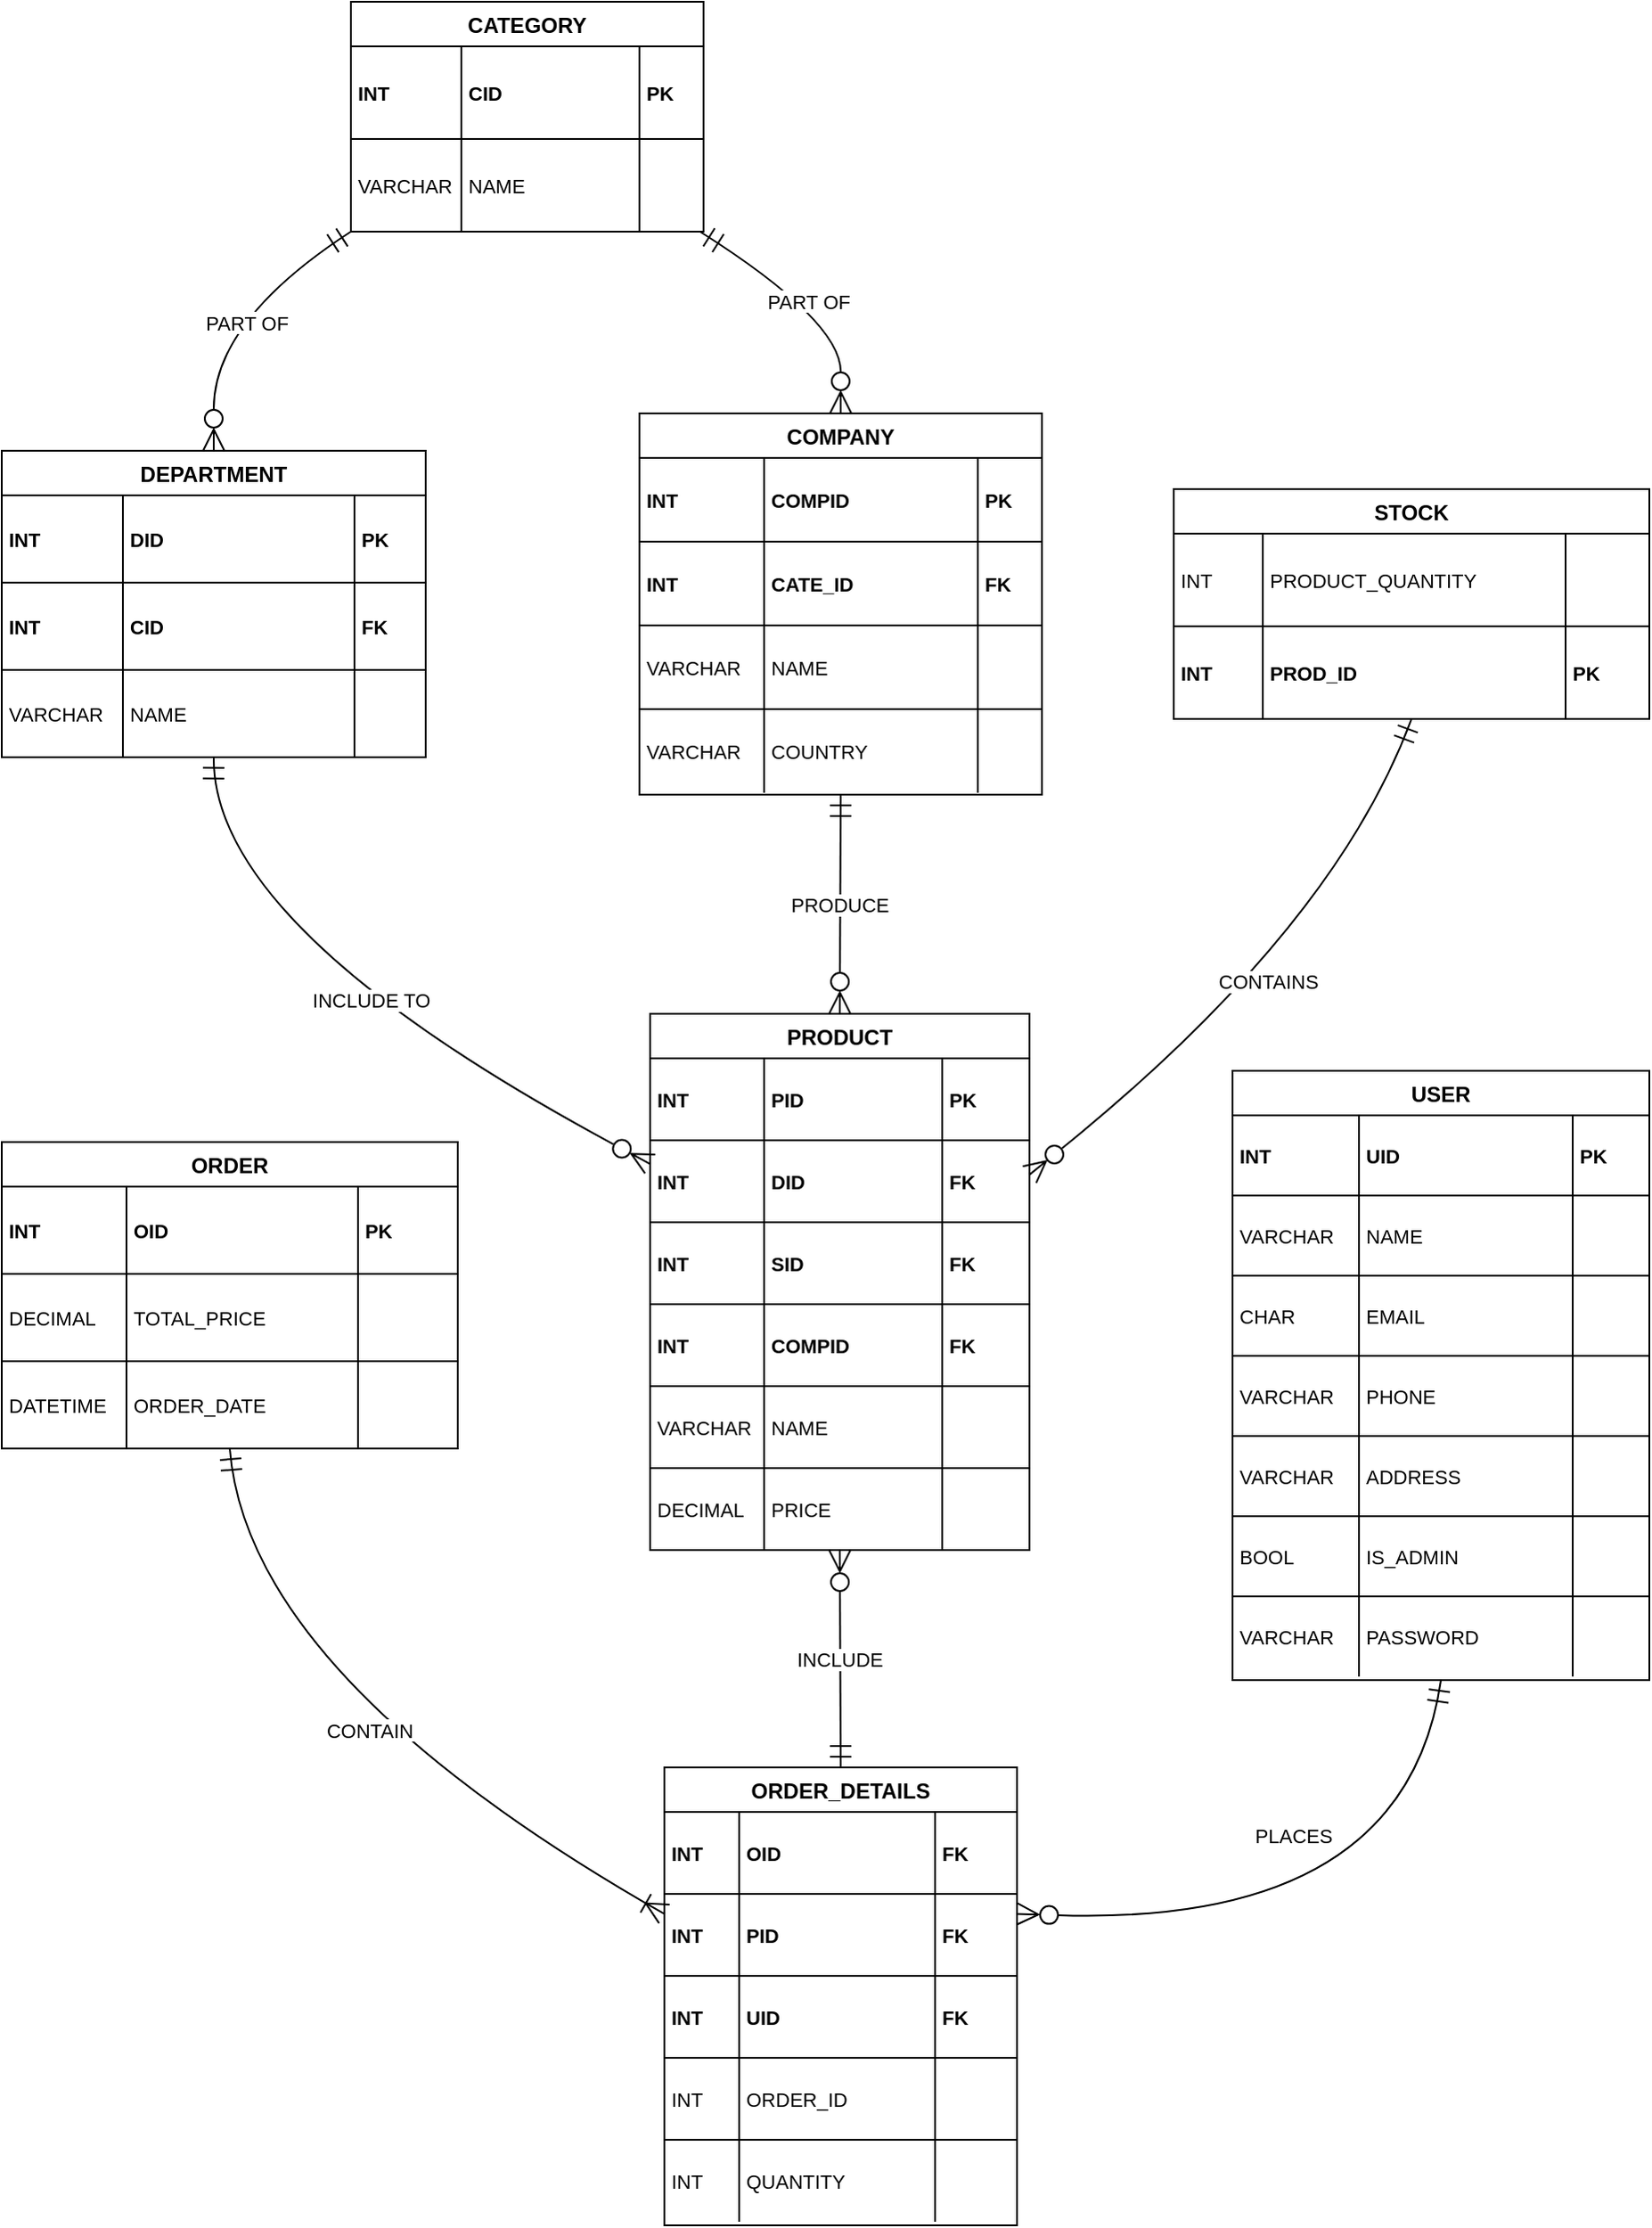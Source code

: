 <mxfile version="27.0.2">
  <diagram name="Page-1" id="uwpC9Lzxpis6jKyaokGC">
    <mxGraphModel dx="992" dy="596" grid="1" gridSize="10" guides="1" tooltips="1" connect="1" arrows="1" fold="1" page="0" pageScale="1" pageWidth="1169" pageHeight="827" math="0" shadow="0">
      <root>
        <mxCell id="0" />
        <mxCell id="1" parent="0" />
        <mxCell id="-C4er3GBCJvEDZZQKXOk-588" value="CATEGORY" style="shape=table;startSize=25;container=1;collapsible=0;childLayout=tableLayout;fixedRows=1;rowLines=1;fontStyle=1;align=center;resizeLast=1;strokeColor=light-dark(#000000,#FFFFFF);" parent="1" vertex="1">
          <mxGeometry x="248" y="20" width="198" height="129" as="geometry" />
        </mxCell>
        <mxCell id="-C4er3GBCJvEDZZQKXOk-589" style="shape=tableRow;horizontal=0;startSize=0;swimlaneHead=0;swimlaneBody=0;fillColor=none;collapsible=0;dropTarget=0;points=[[0,0.5],[1,0.5]];portConstraint=eastwest;top=0;left=0;right=0;bottom=0;strokeColor=light-dark(#000000,#FFFFFF);" parent="-C4er3GBCJvEDZZQKXOk-588" vertex="1">
          <mxGeometry y="25" width="198" height="52" as="geometry" />
        </mxCell>
        <mxCell id="-C4er3GBCJvEDZZQKXOk-590" value="INT" style="shape=partialRectangle;connectable=0;fillColor=none;top=0;left=0;bottom=0;right=0;align=left;spacingLeft=2;overflow=hidden;fontSize=11;fontStyle=1;strokeColor=light-dark(#000000,#FFFFFF);" parent="-C4er3GBCJvEDZZQKXOk-589" vertex="1">
          <mxGeometry width="62" height="52" as="geometry">
            <mxRectangle width="62" height="52" as="alternateBounds" />
          </mxGeometry>
        </mxCell>
        <mxCell id="-C4er3GBCJvEDZZQKXOk-591" value="CID" style="shape=partialRectangle;connectable=0;fillColor=none;top=0;left=0;bottom=0;right=0;align=left;spacingLeft=2;overflow=hidden;fontSize=11;fontStyle=1;strokeColor=light-dark(#000000,#FFFFFF);" parent="-C4er3GBCJvEDZZQKXOk-589" vertex="1">
          <mxGeometry x="62" width="100" height="52" as="geometry">
            <mxRectangle width="100" height="52" as="alternateBounds" />
          </mxGeometry>
        </mxCell>
        <mxCell id="-C4er3GBCJvEDZZQKXOk-592" value="PK" style="shape=partialRectangle;connectable=0;fillColor=none;top=0;left=0;bottom=0;right=0;align=left;spacingLeft=2;overflow=hidden;fontSize=11;fontStyle=1;strokeColor=light-dark(#000000,#FFFFFF);" parent="-C4er3GBCJvEDZZQKXOk-589" vertex="1">
          <mxGeometry x="162" width="36" height="52" as="geometry">
            <mxRectangle width="36" height="52" as="alternateBounds" />
          </mxGeometry>
        </mxCell>
        <mxCell id="-C4er3GBCJvEDZZQKXOk-593" style="shape=tableRow;horizontal=0;startSize=0;swimlaneHead=0;swimlaneBody=0;fillColor=none;collapsible=0;dropTarget=0;points=[[0,0.5],[1,0.5]];portConstraint=eastwest;top=0;left=0;right=0;bottom=0;strokeColor=light-dark(#000000,#FFFFFF);" parent="-C4er3GBCJvEDZZQKXOk-588" vertex="1">
          <mxGeometry y="77" width="198" height="52" as="geometry" />
        </mxCell>
        <mxCell id="-C4er3GBCJvEDZZQKXOk-594" value="VARCHAR" style="shape=partialRectangle;connectable=0;fillColor=none;top=0;left=0;bottom=0;right=0;align=left;spacingLeft=2;overflow=hidden;fontSize=11;strokeColor=light-dark(#000000,#FFFFFF);" parent="-C4er3GBCJvEDZZQKXOk-593" vertex="1">
          <mxGeometry width="62" height="52" as="geometry">
            <mxRectangle width="62" height="52" as="alternateBounds" />
          </mxGeometry>
        </mxCell>
        <mxCell id="-C4er3GBCJvEDZZQKXOk-595" value="NAME" style="shape=partialRectangle;connectable=0;fillColor=none;top=0;left=0;bottom=0;right=0;align=left;spacingLeft=2;overflow=hidden;fontSize=11;strokeColor=light-dark(#000000,#FFFFFF);" parent="-C4er3GBCJvEDZZQKXOk-593" vertex="1">
          <mxGeometry x="62" width="100" height="52" as="geometry">
            <mxRectangle width="100" height="52" as="alternateBounds" />
          </mxGeometry>
        </mxCell>
        <mxCell id="-C4er3GBCJvEDZZQKXOk-596" value="" style="shape=partialRectangle;connectable=0;fillColor=none;top=0;left=0;bottom=0;right=0;align=left;spacingLeft=2;overflow=hidden;fontSize=11;strokeColor=light-dark(#000000,#FFFFFF);" parent="-C4er3GBCJvEDZZQKXOk-593" vertex="1">
          <mxGeometry x="162" width="36" height="52" as="geometry">
            <mxRectangle width="36" height="52" as="alternateBounds" />
          </mxGeometry>
        </mxCell>
        <mxCell id="-C4er3GBCJvEDZZQKXOk-597" value="COMPANY" style="shape=table;startSize=25;container=1;collapsible=0;childLayout=tableLayout;fixedRows=1;rowLines=1;fontStyle=1;align=center;resizeLast=1;strokeColor=light-dark(#000000,#FFFFFF);" parent="1" vertex="1">
          <mxGeometry x="410" y="251" width="226" height="214" as="geometry" />
        </mxCell>
        <mxCell id="-C4er3GBCJvEDZZQKXOk-598" style="shape=tableRow;horizontal=0;startSize=0;swimlaneHead=0;swimlaneBody=0;fillColor=none;collapsible=0;dropTarget=0;points=[[0,0.5],[1,0.5]];portConstraint=eastwest;top=0;left=0;right=0;bottom=0;strokeColor=light-dark(#000000,#FFFFFF);" parent="-C4er3GBCJvEDZZQKXOk-597" vertex="1">
          <mxGeometry y="25" width="226" height="47" as="geometry" />
        </mxCell>
        <mxCell id="-C4er3GBCJvEDZZQKXOk-599" value="INT" style="shape=partialRectangle;connectable=0;fillColor=none;top=0;left=0;bottom=0;right=0;align=left;spacingLeft=2;overflow=hidden;fontSize=11;fontStyle=1;strokeColor=light-dark(#000000,#FFFFFF);" parent="-C4er3GBCJvEDZZQKXOk-598" vertex="1">
          <mxGeometry width="70" height="47" as="geometry">
            <mxRectangle width="70" height="47" as="alternateBounds" />
          </mxGeometry>
        </mxCell>
        <mxCell id="-C4er3GBCJvEDZZQKXOk-600" value="COMPID" style="shape=partialRectangle;connectable=0;fillColor=none;top=0;left=0;bottom=0;right=0;align=left;spacingLeft=2;overflow=hidden;fontSize=11;fontStyle=1;strokeColor=light-dark(#000000,#FFFFFF);" parent="-C4er3GBCJvEDZZQKXOk-598" vertex="1">
          <mxGeometry x="70" width="120" height="47" as="geometry">
            <mxRectangle width="120" height="47" as="alternateBounds" />
          </mxGeometry>
        </mxCell>
        <mxCell id="-C4er3GBCJvEDZZQKXOk-601" value="PK" style="shape=partialRectangle;connectable=0;fillColor=none;top=0;left=0;bottom=0;right=0;align=left;spacingLeft=2;overflow=hidden;fontSize=11;fontStyle=1;strokeColor=light-dark(#000000,#FFFFFF);" parent="-C4er3GBCJvEDZZQKXOk-598" vertex="1">
          <mxGeometry x="190" width="36" height="47" as="geometry">
            <mxRectangle width="36" height="47" as="alternateBounds" />
          </mxGeometry>
        </mxCell>
        <mxCell id="-C4er3GBCJvEDZZQKXOk-602" style="shape=tableRow;horizontal=0;startSize=0;swimlaneHead=0;swimlaneBody=0;fillColor=none;collapsible=0;dropTarget=0;points=[[0,0.5],[1,0.5]];portConstraint=eastwest;top=0;left=0;right=0;bottom=0;strokeColor=light-dark(#000000,#FFFFFF);" parent="-C4er3GBCJvEDZZQKXOk-597" vertex="1">
          <mxGeometry y="72" width="226" height="47" as="geometry" />
        </mxCell>
        <mxCell id="-C4er3GBCJvEDZZQKXOk-603" value="INT" style="shape=partialRectangle;connectable=0;fillColor=none;top=0;left=0;bottom=0;right=0;align=left;spacingLeft=2;overflow=hidden;fontSize=11;fontStyle=1;strokeColor=light-dark(#000000,#FFFFFF);" parent="-C4er3GBCJvEDZZQKXOk-602" vertex="1">
          <mxGeometry width="70" height="47" as="geometry">
            <mxRectangle width="70" height="47" as="alternateBounds" />
          </mxGeometry>
        </mxCell>
        <mxCell id="-C4er3GBCJvEDZZQKXOk-604" value="CATE_ID" style="shape=partialRectangle;connectable=0;fillColor=none;top=0;left=0;bottom=0;right=0;align=left;spacingLeft=2;overflow=hidden;fontSize=11;fontStyle=1;strokeColor=light-dark(#000000,#FFFFFF);" parent="-C4er3GBCJvEDZZQKXOk-602" vertex="1">
          <mxGeometry x="70" width="120" height="47" as="geometry">
            <mxRectangle width="120" height="47" as="alternateBounds" />
          </mxGeometry>
        </mxCell>
        <mxCell id="-C4er3GBCJvEDZZQKXOk-605" value="FK" style="shape=partialRectangle;connectable=0;fillColor=none;top=0;left=0;bottom=0;right=0;align=left;spacingLeft=2;overflow=hidden;fontSize=11;fontStyle=1;strokeColor=light-dark(#000000,#FFFFFF);" parent="-C4er3GBCJvEDZZQKXOk-602" vertex="1">
          <mxGeometry x="190" width="36" height="47" as="geometry">
            <mxRectangle width="36" height="47" as="alternateBounds" />
          </mxGeometry>
        </mxCell>
        <mxCell id="-C4er3GBCJvEDZZQKXOk-606" style="shape=tableRow;horizontal=0;startSize=0;swimlaneHead=0;swimlaneBody=0;fillColor=none;collapsible=0;dropTarget=0;points=[[0,0.5],[1,0.5]];portConstraint=eastwest;top=0;left=0;right=0;bottom=0;strokeColor=light-dark(#000000,#FFFFFF);" parent="-C4er3GBCJvEDZZQKXOk-597" vertex="1">
          <mxGeometry y="119" width="226" height="47" as="geometry" />
        </mxCell>
        <mxCell id="-C4er3GBCJvEDZZQKXOk-607" value="VARCHAR" style="shape=partialRectangle;connectable=0;fillColor=none;top=0;left=0;bottom=0;right=0;align=left;spacingLeft=2;overflow=hidden;fontSize=11;strokeColor=light-dark(#000000,#FFFFFF);" parent="-C4er3GBCJvEDZZQKXOk-606" vertex="1">
          <mxGeometry width="70" height="47" as="geometry">
            <mxRectangle width="70" height="47" as="alternateBounds" />
          </mxGeometry>
        </mxCell>
        <mxCell id="-C4er3GBCJvEDZZQKXOk-608" value="NAME" style="shape=partialRectangle;connectable=0;fillColor=none;top=0;left=0;bottom=0;right=0;align=left;spacingLeft=2;overflow=hidden;fontSize=11;strokeColor=light-dark(#000000,#FFFFFF);" parent="-C4er3GBCJvEDZZQKXOk-606" vertex="1">
          <mxGeometry x="70" width="120" height="47" as="geometry">
            <mxRectangle width="120" height="47" as="alternateBounds" />
          </mxGeometry>
        </mxCell>
        <mxCell id="-C4er3GBCJvEDZZQKXOk-609" value="" style="shape=partialRectangle;connectable=0;fillColor=none;top=0;left=0;bottom=0;right=0;align=left;spacingLeft=2;overflow=hidden;fontSize=11;strokeColor=light-dark(#000000,#FFFFFF);" parent="-C4er3GBCJvEDZZQKXOk-606" vertex="1">
          <mxGeometry x="190" width="36" height="47" as="geometry">
            <mxRectangle width="36" height="47" as="alternateBounds" />
          </mxGeometry>
        </mxCell>
        <mxCell id="-C4er3GBCJvEDZZQKXOk-610" style="shape=tableRow;horizontal=0;startSize=0;swimlaneHead=0;swimlaneBody=0;fillColor=none;collapsible=0;dropTarget=0;points=[[0,0.5],[1,0.5]];portConstraint=eastwest;top=0;left=0;right=0;bottom=0;strokeColor=light-dark(#000000,#FFFFFF);" parent="-C4er3GBCJvEDZZQKXOk-597" vertex="1">
          <mxGeometry y="166" width="226" height="47" as="geometry" />
        </mxCell>
        <mxCell id="-C4er3GBCJvEDZZQKXOk-611" value="VARCHAR" style="shape=partialRectangle;connectable=0;fillColor=none;top=0;left=0;bottom=0;right=0;align=left;spacingLeft=2;overflow=hidden;fontSize=11;strokeColor=light-dark(#000000,#FFFFFF);" parent="-C4er3GBCJvEDZZQKXOk-610" vertex="1">
          <mxGeometry width="70" height="47" as="geometry">
            <mxRectangle width="70" height="47" as="alternateBounds" />
          </mxGeometry>
        </mxCell>
        <mxCell id="-C4er3GBCJvEDZZQKXOk-612" value="COUNTRY" style="shape=partialRectangle;connectable=0;fillColor=none;top=0;left=0;bottom=0;right=0;align=left;spacingLeft=2;overflow=hidden;fontSize=11;strokeColor=light-dark(#000000,#FFFFFF);" parent="-C4er3GBCJvEDZZQKXOk-610" vertex="1">
          <mxGeometry x="70" width="120" height="47" as="geometry">
            <mxRectangle width="120" height="47" as="alternateBounds" />
          </mxGeometry>
        </mxCell>
        <mxCell id="-C4er3GBCJvEDZZQKXOk-613" value="" style="shape=partialRectangle;connectable=0;fillColor=none;top=0;left=0;bottom=0;right=0;align=left;spacingLeft=2;overflow=hidden;fontSize=11;strokeColor=light-dark(#000000,#FFFFFF);" parent="-C4er3GBCJvEDZZQKXOk-610" vertex="1">
          <mxGeometry x="190" width="36" height="47" as="geometry">
            <mxRectangle width="36" height="47" as="alternateBounds" />
          </mxGeometry>
        </mxCell>
        <mxCell id="-C4er3GBCJvEDZZQKXOk-614" value="DEPARTMENT" style="shape=table;startSize=25;container=1;collapsible=0;childLayout=tableLayout;fixedRows=1;rowLines=1;fontStyle=1;align=center;resizeLast=1;strokeColor=light-dark(#000000,#FFFFFF);" parent="1" vertex="1">
          <mxGeometry x="52" y="272" width="238" height="172" as="geometry" />
        </mxCell>
        <mxCell id="-C4er3GBCJvEDZZQKXOk-615" style="shape=tableRow;horizontal=0;startSize=0;swimlaneHead=0;swimlaneBody=0;fillColor=none;collapsible=0;dropTarget=0;points=[[0,0.5],[1,0.5]];portConstraint=eastwest;top=0;left=0;right=0;bottom=0;fontStyle=0;strokeColor=light-dark(#000000,#FFFFFF);" parent="-C4er3GBCJvEDZZQKXOk-614" vertex="1">
          <mxGeometry y="25" width="238" height="49" as="geometry" />
        </mxCell>
        <mxCell id="-C4er3GBCJvEDZZQKXOk-616" value="INT" style="shape=partialRectangle;connectable=0;fillColor=none;top=0;left=0;bottom=0;right=0;align=left;spacingLeft=2;overflow=hidden;fontSize=11;fontStyle=1;strokeColor=light-dark(#000000,#FFFFFF);" parent="-C4er3GBCJvEDZZQKXOk-615" vertex="1">
          <mxGeometry width="68" height="49" as="geometry">
            <mxRectangle width="68" height="49" as="alternateBounds" />
          </mxGeometry>
        </mxCell>
        <mxCell id="-C4er3GBCJvEDZZQKXOk-617" value="DID" style="shape=partialRectangle;connectable=0;fillColor=none;top=0;left=0;bottom=0;right=0;align=left;spacingLeft=2;overflow=hidden;fontSize=11;fontStyle=1;strokeColor=light-dark(#000000,#FFFFFF);" parent="-C4er3GBCJvEDZZQKXOk-615" vertex="1">
          <mxGeometry x="68" width="130" height="49" as="geometry">
            <mxRectangle width="130" height="49" as="alternateBounds" />
          </mxGeometry>
        </mxCell>
        <mxCell id="-C4er3GBCJvEDZZQKXOk-618" value="PK" style="shape=partialRectangle;connectable=0;fillColor=none;top=0;left=0;bottom=0;right=0;align=left;spacingLeft=2;overflow=hidden;fontSize=11;fontStyle=1;strokeColor=light-dark(#000000,#FFFFFF);" parent="-C4er3GBCJvEDZZQKXOk-615" vertex="1">
          <mxGeometry x="198" width="40" height="49" as="geometry">
            <mxRectangle width="40" height="49" as="alternateBounds" />
          </mxGeometry>
        </mxCell>
        <mxCell id="-C4er3GBCJvEDZZQKXOk-619" style="shape=tableRow;horizontal=0;startSize=0;swimlaneHead=0;swimlaneBody=0;fillColor=none;collapsible=0;dropTarget=0;points=[[0,0.5],[1,0.5]];portConstraint=eastwest;top=0;left=0;right=0;bottom=0;strokeColor=light-dark(#000000,#FFFFFF);" parent="-C4er3GBCJvEDZZQKXOk-614" vertex="1">
          <mxGeometry y="74" width="238" height="49" as="geometry" />
        </mxCell>
        <mxCell id="-C4er3GBCJvEDZZQKXOk-620" value="INT" style="shape=partialRectangle;connectable=0;fillColor=none;top=0;left=0;bottom=0;right=0;align=left;spacingLeft=2;overflow=hidden;fontSize=11;fontStyle=1;strokeColor=light-dark(#000000,#FFFFFF);" parent="-C4er3GBCJvEDZZQKXOk-619" vertex="1">
          <mxGeometry width="68" height="49" as="geometry">
            <mxRectangle width="68" height="49" as="alternateBounds" />
          </mxGeometry>
        </mxCell>
        <mxCell id="-C4er3GBCJvEDZZQKXOk-621" value="CID" style="shape=partialRectangle;connectable=0;fillColor=none;top=0;left=0;bottom=0;right=0;align=left;spacingLeft=2;overflow=hidden;fontSize=11;fontStyle=1;strokeColor=light-dark(#000000,#FFFFFF);" parent="-C4er3GBCJvEDZZQKXOk-619" vertex="1">
          <mxGeometry x="68" width="130" height="49" as="geometry">
            <mxRectangle width="130" height="49" as="alternateBounds" />
          </mxGeometry>
        </mxCell>
        <mxCell id="-C4er3GBCJvEDZZQKXOk-622" value="FK" style="shape=partialRectangle;connectable=0;fillColor=none;top=0;left=0;bottom=0;right=0;align=left;spacingLeft=2;overflow=hidden;fontSize=11;fontStyle=1;strokeColor=light-dark(#000000,#FFFFFF);" parent="-C4er3GBCJvEDZZQKXOk-619" vertex="1">
          <mxGeometry x="198" width="40" height="49" as="geometry">
            <mxRectangle width="40" height="49" as="alternateBounds" />
          </mxGeometry>
        </mxCell>
        <mxCell id="-C4er3GBCJvEDZZQKXOk-623" style="shape=tableRow;horizontal=0;startSize=0;swimlaneHead=0;swimlaneBody=0;fillColor=none;collapsible=0;dropTarget=0;points=[[0,0.5],[1,0.5]];portConstraint=eastwest;top=0;left=0;right=0;bottom=0;strokeColor=light-dark(#000000,#FFFFFF);" parent="-C4er3GBCJvEDZZQKXOk-614" vertex="1">
          <mxGeometry y="123" width="238" height="49" as="geometry" />
        </mxCell>
        <mxCell id="-C4er3GBCJvEDZZQKXOk-624" value="VARCHAR" style="shape=partialRectangle;connectable=0;fillColor=none;top=0;left=0;bottom=0;right=0;align=left;spacingLeft=2;overflow=hidden;fontSize=11;strokeColor=light-dark(#000000,#FFFFFF);" parent="-C4er3GBCJvEDZZQKXOk-623" vertex="1">
          <mxGeometry width="68" height="49" as="geometry">
            <mxRectangle width="68" height="49" as="alternateBounds" />
          </mxGeometry>
        </mxCell>
        <mxCell id="-C4er3GBCJvEDZZQKXOk-625" value="NAME" style="shape=partialRectangle;connectable=0;fillColor=none;top=0;left=0;bottom=0;right=0;align=left;spacingLeft=2;overflow=hidden;fontSize=11;strokeColor=light-dark(#000000,#FFFFFF);" parent="-C4er3GBCJvEDZZQKXOk-623" vertex="1">
          <mxGeometry x="68" width="130" height="49" as="geometry">
            <mxRectangle width="130" height="49" as="alternateBounds" />
          </mxGeometry>
        </mxCell>
        <mxCell id="-C4er3GBCJvEDZZQKXOk-626" value="" style="shape=partialRectangle;connectable=0;fillColor=none;top=0;left=0;bottom=0;right=0;align=left;spacingLeft=2;overflow=hidden;fontSize=11;strokeColor=light-dark(#000000,#FFFFFF);" parent="-C4er3GBCJvEDZZQKXOk-623" vertex="1">
          <mxGeometry x="198" width="40" height="49" as="geometry">
            <mxRectangle width="40" height="49" as="alternateBounds" />
          </mxGeometry>
        </mxCell>
        <mxCell id="-C4er3GBCJvEDZZQKXOk-627" value="ORDER" style="shape=table;startSize=25;container=1;collapsible=0;childLayout=tableLayout;fixedRows=1;rowLines=1;fontStyle=1;align=center;resizeLast=1;strokeColor=light-dark(#000000,#FFFFFF);" parent="1" vertex="1">
          <mxGeometry x="52" y="660" width="256" height="172" as="geometry" />
        </mxCell>
        <mxCell id="-C4er3GBCJvEDZZQKXOk-628" style="shape=tableRow;horizontal=0;startSize=0;swimlaneHead=0;swimlaneBody=0;fillColor=none;collapsible=0;dropTarget=0;points=[[0,0.5],[1,0.5]];portConstraint=eastwest;top=0;left=0;right=0;bottom=0;strokeColor=light-dark(#000000,#FFFFFF);" parent="-C4er3GBCJvEDZZQKXOk-627" vertex="1">
          <mxGeometry y="25" width="256" height="49" as="geometry" />
        </mxCell>
        <mxCell id="-C4er3GBCJvEDZZQKXOk-629" value="INT" style="shape=partialRectangle;connectable=0;fillColor=none;top=0;left=0;bottom=0;right=0;align=left;spacingLeft=2;overflow=hidden;fontSize=11;fontStyle=1;strokeColor=light-dark(#000000,#FFFFFF);" parent="-C4er3GBCJvEDZZQKXOk-628" vertex="1">
          <mxGeometry width="70" height="49" as="geometry">
            <mxRectangle width="70" height="49" as="alternateBounds" />
          </mxGeometry>
        </mxCell>
        <mxCell id="-C4er3GBCJvEDZZQKXOk-630" value="OID" style="shape=partialRectangle;connectable=0;fillColor=none;top=0;left=0;bottom=0;right=0;align=left;spacingLeft=2;overflow=hidden;fontSize=11;fontStyle=1;strokeColor=light-dark(#000000,#FFFFFF);" parent="-C4er3GBCJvEDZZQKXOk-628" vertex="1">
          <mxGeometry x="70" width="130" height="49" as="geometry">
            <mxRectangle width="130" height="49" as="alternateBounds" />
          </mxGeometry>
        </mxCell>
        <mxCell id="-C4er3GBCJvEDZZQKXOk-631" value="PK" style="shape=partialRectangle;connectable=0;fillColor=none;top=0;left=0;bottom=0;right=0;align=left;spacingLeft=2;overflow=hidden;fontSize=11;fontStyle=1;strokeColor=light-dark(#000000,#FFFFFF);" parent="-C4er3GBCJvEDZZQKXOk-628" vertex="1">
          <mxGeometry x="200" width="56" height="49" as="geometry">
            <mxRectangle width="56" height="49" as="alternateBounds" />
          </mxGeometry>
        </mxCell>
        <mxCell id="-C4er3GBCJvEDZZQKXOk-632" style="shape=tableRow;horizontal=0;startSize=0;swimlaneHead=0;swimlaneBody=0;fillColor=none;collapsible=0;dropTarget=0;points=[[0,0.5],[1,0.5]];portConstraint=eastwest;top=0;left=0;right=0;bottom=0;strokeColor=light-dark(#000000,#FFFFFF);" parent="-C4er3GBCJvEDZZQKXOk-627" vertex="1">
          <mxGeometry y="74" width="256" height="49" as="geometry" />
        </mxCell>
        <mxCell id="-C4er3GBCJvEDZZQKXOk-633" value="DECIMAL" style="shape=partialRectangle;connectable=0;fillColor=none;top=0;left=0;bottom=0;right=0;align=left;spacingLeft=2;overflow=hidden;fontSize=11;strokeColor=light-dark(#000000,#FFFFFF);" parent="-C4er3GBCJvEDZZQKXOk-632" vertex="1">
          <mxGeometry width="70" height="49" as="geometry">
            <mxRectangle width="70" height="49" as="alternateBounds" />
          </mxGeometry>
        </mxCell>
        <mxCell id="-C4er3GBCJvEDZZQKXOk-634" value="TOTAL_PRICE" style="shape=partialRectangle;connectable=0;fillColor=none;top=0;left=0;bottom=0;right=0;align=left;spacingLeft=2;overflow=hidden;fontSize=11;strokeColor=light-dark(#000000,#FFFFFF);" parent="-C4er3GBCJvEDZZQKXOk-632" vertex="1">
          <mxGeometry x="70" width="130" height="49" as="geometry">
            <mxRectangle width="130" height="49" as="alternateBounds" />
          </mxGeometry>
        </mxCell>
        <mxCell id="-C4er3GBCJvEDZZQKXOk-635" value="" style="shape=partialRectangle;connectable=0;fillColor=none;top=0;left=0;bottom=0;right=0;align=left;spacingLeft=2;overflow=hidden;fontSize=11;strokeColor=light-dark(#000000,#FFFFFF);" parent="-C4er3GBCJvEDZZQKXOk-632" vertex="1">
          <mxGeometry x="200" width="56" height="49" as="geometry">
            <mxRectangle width="56" height="49" as="alternateBounds" />
          </mxGeometry>
        </mxCell>
        <mxCell id="-C4er3GBCJvEDZZQKXOk-636" style="shape=tableRow;horizontal=0;startSize=0;swimlaneHead=0;swimlaneBody=0;fillColor=none;collapsible=0;dropTarget=0;points=[[0,0.5],[1,0.5]];portConstraint=eastwest;top=0;left=0;right=0;bottom=0;strokeColor=light-dark(#000000,#FFFFFF);" parent="-C4er3GBCJvEDZZQKXOk-627" vertex="1">
          <mxGeometry y="123" width="256" height="49" as="geometry" />
        </mxCell>
        <mxCell id="-C4er3GBCJvEDZZQKXOk-637" value="DATETIME" style="shape=partialRectangle;connectable=0;fillColor=none;top=0;left=0;bottom=0;right=0;align=left;spacingLeft=2;overflow=hidden;fontSize=11;strokeColor=light-dark(#000000,#FFFFFF);" parent="-C4er3GBCJvEDZZQKXOk-636" vertex="1">
          <mxGeometry width="70" height="49" as="geometry">
            <mxRectangle width="70" height="49" as="alternateBounds" />
          </mxGeometry>
        </mxCell>
        <mxCell id="-C4er3GBCJvEDZZQKXOk-638" value="ORDER_DATE" style="shape=partialRectangle;connectable=0;fillColor=none;top=0;left=0;bottom=0;right=0;align=left;spacingLeft=2;overflow=hidden;fontSize=11;strokeColor=light-dark(#000000,#FFFFFF);" parent="-C4er3GBCJvEDZZQKXOk-636" vertex="1">
          <mxGeometry x="70" width="130" height="49" as="geometry">
            <mxRectangle width="130" height="49" as="alternateBounds" />
          </mxGeometry>
        </mxCell>
        <mxCell id="-C4er3GBCJvEDZZQKXOk-639" value="" style="shape=partialRectangle;connectable=0;fillColor=none;top=0;left=0;bottom=0;right=0;align=left;spacingLeft=2;overflow=hidden;fontSize=11;strokeColor=light-dark(#000000,#FFFFFF);" parent="-C4er3GBCJvEDZZQKXOk-636" vertex="1">
          <mxGeometry x="200" width="56" height="49" as="geometry">
            <mxRectangle width="56" height="49" as="alternateBounds" />
          </mxGeometry>
        </mxCell>
        <mxCell id="-C4er3GBCJvEDZZQKXOk-640" value="ORDER_DETAILS" style="shape=table;startSize=25;container=1;collapsible=0;childLayout=tableLayout;fixedRows=1;rowLines=1;fontStyle=1;align=center;resizeLast=1;strokeColor=light-dark(#000000,#FFFFFF);" parent="1" vertex="1">
          <mxGeometry x="424" y="1011" width="198" height="257" as="geometry" />
        </mxCell>
        <mxCell id="-C4er3GBCJvEDZZQKXOk-641" style="shape=tableRow;horizontal=0;startSize=0;swimlaneHead=0;swimlaneBody=0;fillColor=none;collapsible=0;dropTarget=0;points=[[0,0.5],[1,0.5]];portConstraint=eastwest;top=0;left=0;right=0;bottom=0;strokeColor=light-dark(#000000,#FFFFFF);" parent="-C4er3GBCJvEDZZQKXOk-640" vertex="1">
          <mxGeometry y="25" width="198" height="46" as="geometry" />
        </mxCell>
        <mxCell id="-C4er3GBCJvEDZZQKXOk-642" value="INT" style="shape=partialRectangle;connectable=0;fillColor=none;top=0;left=0;bottom=0;right=0;align=left;spacingLeft=2;overflow=hidden;fontSize=11;fontStyle=1;strokeColor=light-dark(#000000,#FFFFFF);" parent="-C4er3GBCJvEDZZQKXOk-641" vertex="1">
          <mxGeometry width="42" height="46" as="geometry">
            <mxRectangle width="42" height="46" as="alternateBounds" />
          </mxGeometry>
        </mxCell>
        <mxCell id="-C4er3GBCJvEDZZQKXOk-643" value="OID" style="shape=partialRectangle;connectable=0;fillColor=none;top=0;left=0;bottom=0;right=0;align=left;spacingLeft=2;overflow=hidden;fontSize=11;fontStyle=1;strokeColor=light-dark(#000000,#FFFFFF);" parent="-C4er3GBCJvEDZZQKXOk-641" vertex="1">
          <mxGeometry x="42" width="110" height="46" as="geometry">
            <mxRectangle width="110" height="46" as="alternateBounds" />
          </mxGeometry>
        </mxCell>
        <mxCell id="-C4er3GBCJvEDZZQKXOk-644" value="FK" style="shape=partialRectangle;connectable=0;fillColor=none;top=0;left=0;bottom=0;right=0;align=left;spacingLeft=2;overflow=hidden;fontSize=11;fontStyle=1;strokeColor=light-dark(#000000,#FFFFFF);" parent="-C4er3GBCJvEDZZQKXOk-641" vertex="1">
          <mxGeometry x="152" width="46" height="46" as="geometry">
            <mxRectangle width="46" height="46" as="alternateBounds" />
          </mxGeometry>
        </mxCell>
        <mxCell id="-C4er3GBCJvEDZZQKXOk-645" style="shape=tableRow;horizontal=0;startSize=0;swimlaneHead=0;swimlaneBody=0;fillColor=none;collapsible=0;dropTarget=0;points=[[0,0.5],[1,0.5]];portConstraint=eastwest;top=0;left=0;right=0;bottom=0;strokeColor=light-dark(#000000,#FFFFFF);" parent="-C4er3GBCJvEDZZQKXOk-640" vertex="1">
          <mxGeometry y="71" width="198" height="46" as="geometry" />
        </mxCell>
        <mxCell id="-C4er3GBCJvEDZZQKXOk-646" value="INT" style="shape=partialRectangle;connectable=0;fillColor=none;top=0;left=0;bottom=0;right=0;align=left;spacingLeft=2;overflow=hidden;fontSize=11;fontStyle=1;strokeColor=light-dark(#000000,#FFFFFF);" parent="-C4er3GBCJvEDZZQKXOk-645" vertex="1">
          <mxGeometry width="42" height="46" as="geometry">
            <mxRectangle width="42" height="46" as="alternateBounds" />
          </mxGeometry>
        </mxCell>
        <mxCell id="-C4er3GBCJvEDZZQKXOk-647" value="PID" style="shape=partialRectangle;connectable=0;fillColor=none;top=0;left=0;bottom=0;right=0;align=left;spacingLeft=2;overflow=hidden;fontSize=11;fontStyle=1;strokeColor=light-dark(#000000,#FFFFFF);" parent="-C4er3GBCJvEDZZQKXOk-645" vertex="1">
          <mxGeometry x="42" width="110" height="46" as="geometry">
            <mxRectangle width="110" height="46" as="alternateBounds" />
          </mxGeometry>
        </mxCell>
        <mxCell id="-C4er3GBCJvEDZZQKXOk-648" value="FK" style="shape=partialRectangle;connectable=0;fillColor=none;top=0;left=0;bottom=0;right=0;align=left;spacingLeft=2;overflow=hidden;fontSize=11;fontStyle=1;strokeColor=light-dark(#000000,#FFFFFF);" parent="-C4er3GBCJvEDZZQKXOk-645" vertex="1">
          <mxGeometry x="152" width="46" height="46" as="geometry">
            <mxRectangle width="46" height="46" as="alternateBounds" />
          </mxGeometry>
        </mxCell>
        <mxCell id="-C4er3GBCJvEDZZQKXOk-649" style="shape=tableRow;horizontal=0;startSize=0;swimlaneHead=0;swimlaneBody=0;fillColor=none;collapsible=0;dropTarget=0;points=[[0,0.5],[1,0.5]];portConstraint=eastwest;top=0;left=0;right=0;bottom=0;strokeColor=light-dark(#000000,#FFFFFF);" parent="-C4er3GBCJvEDZZQKXOk-640" vertex="1">
          <mxGeometry y="117" width="198" height="46" as="geometry" />
        </mxCell>
        <mxCell id="-C4er3GBCJvEDZZQKXOk-650" value="INT" style="shape=partialRectangle;connectable=0;fillColor=none;top=0;left=0;bottom=0;right=0;align=left;spacingLeft=2;overflow=hidden;fontSize=11;fontStyle=1;strokeColor=light-dark(#000000,#FFFFFF);" parent="-C4er3GBCJvEDZZQKXOk-649" vertex="1">
          <mxGeometry width="42" height="46" as="geometry">
            <mxRectangle width="42" height="46" as="alternateBounds" />
          </mxGeometry>
        </mxCell>
        <mxCell id="-C4er3GBCJvEDZZQKXOk-651" value="UID" style="shape=partialRectangle;connectable=0;fillColor=none;top=0;left=0;bottom=0;right=0;align=left;spacingLeft=2;overflow=hidden;fontSize=11;fontStyle=1;strokeColor=light-dark(#000000,#FFFFFF);" parent="-C4er3GBCJvEDZZQKXOk-649" vertex="1">
          <mxGeometry x="42" width="110" height="46" as="geometry">
            <mxRectangle width="110" height="46" as="alternateBounds" />
          </mxGeometry>
        </mxCell>
        <mxCell id="-C4er3GBCJvEDZZQKXOk-652" value="FK" style="shape=partialRectangle;connectable=0;fillColor=none;top=0;left=0;bottom=0;right=0;align=left;spacingLeft=2;overflow=hidden;fontSize=11;fontStyle=1;strokeColor=light-dark(#000000,#FFFFFF);" parent="-C4er3GBCJvEDZZQKXOk-649" vertex="1">
          <mxGeometry x="152" width="46" height="46" as="geometry">
            <mxRectangle width="46" height="46" as="alternateBounds" />
          </mxGeometry>
        </mxCell>
        <mxCell id="-C4er3GBCJvEDZZQKXOk-653" style="shape=tableRow;horizontal=0;startSize=0;swimlaneHead=0;swimlaneBody=0;fillColor=none;collapsible=0;dropTarget=0;points=[[0,0.5],[1,0.5]];portConstraint=eastwest;top=0;left=0;right=0;bottom=0;strokeColor=light-dark(#000000,#FFFFFF);" parent="-C4er3GBCJvEDZZQKXOk-640" vertex="1">
          <mxGeometry y="163" width="198" height="46" as="geometry" />
        </mxCell>
        <mxCell id="-C4er3GBCJvEDZZQKXOk-654" value="INT" style="shape=partialRectangle;connectable=0;fillColor=none;top=0;left=0;bottom=0;right=0;align=left;spacingLeft=2;overflow=hidden;fontSize=11;strokeColor=light-dark(#000000,#FFFFFF);" parent="-C4er3GBCJvEDZZQKXOk-653" vertex="1">
          <mxGeometry width="42" height="46" as="geometry">
            <mxRectangle width="42" height="46" as="alternateBounds" />
          </mxGeometry>
        </mxCell>
        <mxCell id="-C4er3GBCJvEDZZQKXOk-655" value="ORDER_ID" style="shape=partialRectangle;connectable=0;fillColor=none;top=0;left=0;bottom=0;right=0;align=left;spacingLeft=2;overflow=hidden;fontSize=11;strokeColor=light-dark(#000000,#FFFFFF);" parent="-C4er3GBCJvEDZZQKXOk-653" vertex="1">
          <mxGeometry x="42" width="110" height="46" as="geometry">
            <mxRectangle width="110" height="46" as="alternateBounds" />
          </mxGeometry>
        </mxCell>
        <mxCell id="-C4er3GBCJvEDZZQKXOk-656" value="" style="shape=partialRectangle;connectable=0;fillColor=none;top=0;left=0;bottom=0;right=0;align=left;spacingLeft=2;overflow=hidden;fontSize=11;strokeColor=light-dark(#000000,#FFFFFF);" parent="-C4er3GBCJvEDZZQKXOk-653" vertex="1">
          <mxGeometry x="152" width="46" height="46" as="geometry">
            <mxRectangle width="46" height="46" as="alternateBounds" />
          </mxGeometry>
        </mxCell>
        <mxCell id="-C4er3GBCJvEDZZQKXOk-657" style="shape=tableRow;horizontal=0;startSize=0;swimlaneHead=0;swimlaneBody=0;fillColor=none;collapsible=0;dropTarget=0;points=[[0,0.5],[1,0.5]];portConstraint=eastwest;top=0;left=0;right=0;bottom=0;strokeColor=light-dark(#000000,#FFFFFF);" parent="-C4er3GBCJvEDZZQKXOk-640" vertex="1">
          <mxGeometry y="209" width="198" height="46" as="geometry" />
        </mxCell>
        <mxCell id="-C4er3GBCJvEDZZQKXOk-658" value="INT" style="shape=partialRectangle;connectable=0;fillColor=none;top=0;left=0;bottom=0;right=0;align=left;spacingLeft=2;overflow=hidden;fontSize=11;strokeColor=light-dark(#000000,#FFFFFF);" parent="-C4er3GBCJvEDZZQKXOk-657" vertex="1">
          <mxGeometry width="42" height="46" as="geometry">
            <mxRectangle width="42" height="46" as="alternateBounds" />
          </mxGeometry>
        </mxCell>
        <mxCell id="-C4er3GBCJvEDZZQKXOk-659" value="QUANTITY" style="shape=partialRectangle;connectable=0;fillColor=none;top=0;left=0;bottom=0;right=0;align=left;spacingLeft=2;overflow=hidden;fontSize=11;strokeColor=light-dark(#000000,#FFFFFF);" parent="-C4er3GBCJvEDZZQKXOk-657" vertex="1">
          <mxGeometry x="42" width="110" height="46" as="geometry">
            <mxRectangle width="110" height="46" as="alternateBounds" />
          </mxGeometry>
        </mxCell>
        <mxCell id="-C4er3GBCJvEDZZQKXOk-660" value="" style="shape=partialRectangle;connectable=0;fillColor=none;top=0;left=0;bottom=0;right=0;align=left;spacingLeft=2;overflow=hidden;fontSize=11;strokeColor=light-dark(#000000,#FFFFFF);" parent="-C4er3GBCJvEDZZQKXOk-657" vertex="1">
          <mxGeometry x="152" width="46" height="46" as="geometry">
            <mxRectangle width="46" height="46" as="alternateBounds" />
          </mxGeometry>
        </mxCell>
        <mxCell id="-C4er3GBCJvEDZZQKXOk-661" value="PRODUCT" style="shape=table;startSize=25;container=1;collapsible=0;childLayout=tableLayout;fixedRows=1;rowLines=1;fontStyle=1;align=center;resizeLast=1;strokeColor=light-dark(#000000,#FFFFFF);" parent="1" vertex="1">
          <mxGeometry x="416" y="588" width="213" height="301" as="geometry" />
        </mxCell>
        <mxCell id="-C4er3GBCJvEDZZQKXOk-662" style="shape=tableRow;horizontal=0;startSize=0;swimlaneHead=0;swimlaneBody=0;fillColor=none;collapsible=0;dropTarget=0;points=[[0,0.5],[1,0.5]];portConstraint=eastwest;top=0;left=0;right=0;bottom=0;strokeColor=light-dark(#000000,#FFFFFF);" parent="-C4er3GBCJvEDZZQKXOk-661" vertex="1">
          <mxGeometry y="25" width="213" height="46" as="geometry" />
        </mxCell>
        <mxCell id="-C4er3GBCJvEDZZQKXOk-663" value="INT" style="shape=partialRectangle;connectable=0;fillColor=none;top=0;left=0;bottom=0;right=0;align=left;spacingLeft=2;overflow=hidden;fontSize=11;fontStyle=1;strokeColor=light-dark(#000000,#FFFFFF);" parent="-C4er3GBCJvEDZZQKXOk-662" vertex="1">
          <mxGeometry width="64" height="46" as="geometry">
            <mxRectangle width="64" height="46" as="alternateBounds" />
          </mxGeometry>
        </mxCell>
        <mxCell id="-C4er3GBCJvEDZZQKXOk-664" value="PID" style="shape=partialRectangle;connectable=0;fillColor=none;top=0;left=0;bottom=0;right=0;align=left;spacingLeft=2;overflow=hidden;fontSize=11;fontStyle=1;strokeColor=light-dark(#000000,#FFFFFF);" parent="-C4er3GBCJvEDZZQKXOk-662" vertex="1">
          <mxGeometry x="64" width="100" height="46" as="geometry">
            <mxRectangle width="100" height="46" as="alternateBounds" />
          </mxGeometry>
        </mxCell>
        <mxCell id="-C4er3GBCJvEDZZQKXOk-665" value="PK" style="shape=partialRectangle;connectable=0;fillColor=none;top=0;left=0;bottom=0;right=0;align=left;spacingLeft=2;overflow=hidden;fontSize=11;fontStyle=1;strokeColor=light-dark(#000000,#FFFFFF);" parent="-C4er3GBCJvEDZZQKXOk-662" vertex="1">
          <mxGeometry x="164" width="49" height="46" as="geometry">
            <mxRectangle width="49" height="46" as="alternateBounds" />
          </mxGeometry>
        </mxCell>
        <mxCell id="-C4er3GBCJvEDZZQKXOk-666" style="shape=tableRow;horizontal=0;startSize=0;swimlaneHead=0;swimlaneBody=0;fillColor=none;collapsible=0;dropTarget=0;points=[[0,0.5],[1,0.5]];portConstraint=eastwest;top=0;left=0;right=0;bottom=0;strokeColor=light-dark(#000000,#FFFFFF);" parent="-C4er3GBCJvEDZZQKXOk-661" vertex="1">
          <mxGeometry y="71" width="213" height="46" as="geometry" />
        </mxCell>
        <mxCell id="-C4er3GBCJvEDZZQKXOk-667" value="INT" style="shape=partialRectangle;connectable=0;fillColor=none;top=0;left=0;bottom=0;right=0;align=left;spacingLeft=2;overflow=hidden;fontSize=11;fontStyle=1;strokeColor=light-dark(#000000,#FFFFFF);" parent="-C4er3GBCJvEDZZQKXOk-666" vertex="1">
          <mxGeometry width="64" height="46" as="geometry">
            <mxRectangle width="64" height="46" as="alternateBounds" />
          </mxGeometry>
        </mxCell>
        <mxCell id="-C4er3GBCJvEDZZQKXOk-668" value="DID" style="shape=partialRectangle;connectable=0;fillColor=none;top=0;left=0;bottom=0;right=0;align=left;spacingLeft=2;overflow=hidden;fontSize=11;fontStyle=1;strokeColor=light-dark(#000000,#FFFFFF);" parent="-C4er3GBCJvEDZZQKXOk-666" vertex="1">
          <mxGeometry x="64" width="100" height="46" as="geometry">
            <mxRectangle width="100" height="46" as="alternateBounds" />
          </mxGeometry>
        </mxCell>
        <mxCell id="-C4er3GBCJvEDZZQKXOk-669" value="FK" style="shape=partialRectangle;connectable=0;fillColor=none;top=0;left=0;bottom=0;right=0;align=left;spacingLeft=2;overflow=hidden;fontSize=11;fontStyle=1;strokeColor=light-dark(#000000,#FFFFFF);" parent="-C4er3GBCJvEDZZQKXOk-666" vertex="1">
          <mxGeometry x="164" width="49" height="46" as="geometry">
            <mxRectangle width="49" height="46" as="alternateBounds" />
          </mxGeometry>
        </mxCell>
        <mxCell id="-C4er3GBCJvEDZZQKXOk-670" style="shape=tableRow;horizontal=0;startSize=0;swimlaneHead=0;swimlaneBody=0;fillColor=none;collapsible=0;dropTarget=0;points=[[0,0.5],[1,0.5]];portConstraint=eastwest;top=0;left=0;right=0;bottom=0;strokeColor=light-dark(#000000,#FFFFFF);" parent="-C4er3GBCJvEDZZQKXOk-661" vertex="1">
          <mxGeometry y="117" width="213" height="46" as="geometry" />
        </mxCell>
        <mxCell id="-C4er3GBCJvEDZZQKXOk-671" value="INT" style="shape=partialRectangle;connectable=0;fillColor=none;top=0;left=0;bottom=0;right=0;align=left;spacingLeft=2;overflow=hidden;fontSize=11;fontStyle=1;strokeColor=light-dark(#000000,#FFFFFF);" parent="-C4er3GBCJvEDZZQKXOk-670" vertex="1">
          <mxGeometry width="64" height="46" as="geometry">
            <mxRectangle width="64" height="46" as="alternateBounds" />
          </mxGeometry>
        </mxCell>
        <mxCell id="-C4er3GBCJvEDZZQKXOk-672" value="SID" style="shape=partialRectangle;connectable=0;fillColor=none;top=0;left=0;bottom=0;right=0;align=left;spacingLeft=2;overflow=hidden;fontSize=11;fontStyle=1;strokeColor=light-dark(#000000,#FFFFFF);" parent="-C4er3GBCJvEDZZQKXOk-670" vertex="1">
          <mxGeometry x="64" width="100" height="46" as="geometry">
            <mxRectangle width="100" height="46" as="alternateBounds" />
          </mxGeometry>
        </mxCell>
        <mxCell id="-C4er3GBCJvEDZZQKXOk-673" value="FK" style="shape=partialRectangle;connectable=0;fillColor=none;top=0;left=0;bottom=0;right=0;align=left;spacingLeft=2;overflow=hidden;fontSize=11;fontStyle=1;strokeColor=light-dark(#000000,#FFFFFF);" parent="-C4er3GBCJvEDZZQKXOk-670" vertex="1">
          <mxGeometry x="164" width="49" height="46" as="geometry">
            <mxRectangle width="49" height="46" as="alternateBounds" />
          </mxGeometry>
        </mxCell>
        <mxCell id="-C4er3GBCJvEDZZQKXOk-674" style="shape=tableRow;horizontal=0;startSize=0;swimlaneHead=0;swimlaneBody=0;fillColor=none;collapsible=0;dropTarget=0;points=[[0,0.5],[1,0.5]];portConstraint=eastwest;top=0;left=0;right=0;bottom=0;strokeColor=light-dark(#000000,#FFFFFF);" parent="-C4er3GBCJvEDZZQKXOk-661" vertex="1">
          <mxGeometry y="163" width="213" height="46" as="geometry" />
        </mxCell>
        <mxCell id="-C4er3GBCJvEDZZQKXOk-675" value="INT" style="shape=partialRectangle;connectable=0;fillColor=none;top=0;left=0;bottom=0;right=0;align=left;spacingLeft=2;overflow=hidden;fontSize=11;fontStyle=1;strokeColor=light-dark(#000000,#FFFFFF);" parent="-C4er3GBCJvEDZZQKXOk-674" vertex="1">
          <mxGeometry width="64" height="46" as="geometry">
            <mxRectangle width="64" height="46" as="alternateBounds" />
          </mxGeometry>
        </mxCell>
        <mxCell id="-C4er3GBCJvEDZZQKXOk-676" value="COMPID" style="shape=partialRectangle;connectable=0;fillColor=none;top=0;left=0;bottom=0;right=0;align=left;spacingLeft=2;overflow=hidden;fontSize=11;fontStyle=1;strokeColor=light-dark(#000000,#FFFFFF);" parent="-C4er3GBCJvEDZZQKXOk-674" vertex="1">
          <mxGeometry x="64" width="100" height="46" as="geometry">
            <mxRectangle width="100" height="46" as="alternateBounds" />
          </mxGeometry>
        </mxCell>
        <mxCell id="-C4er3GBCJvEDZZQKXOk-677" value="FK" style="shape=partialRectangle;connectable=0;fillColor=none;top=0;left=0;bottom=0;right=0;align=left;spacingLeft=2;overflow=hidden;fontSize=11;fontStyle=1;strokeColor=light-dark(#000000,#FFFFFF);" parent="-C4er3GBCJvEDZZQKXOk-674" vertex="1">
          <mxGeometry x="164" width="49" height="46" as="geometry">
            <mxRectangle width="49" height="46" as="alternateBounds" />
          </mxGeometry>
        </mxCell>
        <mxCell id="-C4er3GBCJvEDZZQKXOk-678" style="shape=tableRow;horizontal=0;startSize=0;swimlaneHead=0;swimlaneBody=0;fillColor=none;collapsible=0;dropTarget=0;points=[[0,0.5],[1,0.5]];portConstraint=eastwest;top=0;left=0;right=0;bottom=0;strokeColor=light-dark(#000000,#FFFFFF);" parent="-C4er3GBCJvEDZZQKXOk-661" vertex="1">
          <mxGeometry y="209" width="213" height="46" as="geometry" />
        </mxCell>
        <mxCell id="-C4er3GBCJvEDZZQKXOk-679" value="VARCHAR" style="shape=partialRectangle;connectable=0;fillColor=none;top=0;left=0;bottom=0;right=0;align=left;spacingLeft=2;overflow=hidden;fontSize=11;strokeColor=light-dark(#000000,#FFFFFF);" parent="-C4er3GBCJvEDZZQKXOk-678" vertex="1">
          <mxGeometry width="64" height="46" as="geometry">
            <mxRectangle width="64" height="46" as="alternateBounds" />
          </mxGeometry>
        </mxCell>
        <mxCell id="-C4er3GBCJvEDZZQKXOk-680" value="NAME" style="shape=partialRectangle;connectable=0;fillColor=none;top=0;left=0;bottom=0;right=0;align=left;spacingLeft=2;overflow=hidden;fontSize=11;strokeColor=light-dark(#000000,#FFFFFF);" parent="-C4er3GBCJvEDZZQKXOk-678" vertex="1">
          <mxGeometry x="64" width="100" height="46" as="geometry">
            <mxRectangle width="100" height="46" as="alternateBounds" />
          </mxGeometry>
        </mxCell>
        <mxCell id="-C4er3GBCJvEDZZQKXOk-681" value="" style="shape=partialRectangle;connectable=0;fillColor=none;top=0;left=0;bottom=0;right=0;align=left;spacingLeft=2;overflow=hidden;fontSize=11;strokeColor=light-dark(#000000,#FFFFFF);" parent="-C4er3GBCJvEDZZQKXOk-678" vertex="1">
          <mxGeometry x="164" width="49" height="46" as="geometry">
            <mxRectangle width="49" height="46" as="alternateBounds" />
          </mxGeometry>
        </mxCell>
        <mxCell id="-C4er3GBCJvEDZZQKXOk-682" style="shape=tableRow;horizontal=0;startSize=0;swimlaneHead=0;swimlaneBody=0;fillColor=none;collapsible=0;dropTarget=0;points=[[0,0.5],[1,0.5]];portConstraint=eastwest;top=0;left=0;right=0;bottom=0;strokeColor=light-dark(#000000,#FFFFFF);" parent="-C4er3GBCJvEDZZQKXOk-661" vertex="1">
          <mxGeometry y="255" width="213" height="46" as="geometry" />
        </mxCell>
        <mxCell id="-C4er3GBCJvEDZZQKXOk-683" value="DECIMAL" style="shape=partialRectangle;connectable=0;fillColor=none;top=0;left=0;bottom=0;right=0;align=left;spacingLeft=2;overflow=hidden;fontSize=11;strokeColor=light-dark(#000000,#FFFFFF);" parent="-C4er3GBCJvEDZZQKXOk-682" vertex="1">
          <mxGeometry width="64" height="46" as="geometry">
            <mxRectangle width="64" height="46" as="alternateBounds" />
          </mxGeometry>
        </mxCell>
        <mxCell id="-C4er3GBCJvEDZZQKXOk-684" value="PRICE" style="shape=partialRectangle;connectable=0;fillColor=none;top=0;left=0;bottom=0;right=0;align=left;spacingLeft=2;overflow=hidden;fontSize=11;strokeColor=light-dark(#000000,#FFFFFF);" parent="-C4er3GBCJvEDZZQKXOk-682" vertex="1">
          <mxGeometry x="64" width="100" height="46" as="geometry">
            <mxRectangle width="100" height="46" as="alternateBounds" />
          </mxGeometry>
        </mxCell>
        <mxCell id="-C4er3GBCJvEDZZQKXOk-685" value="" style="shape=partialRectangle;connectable=0;fillColor=none;top=0;left=0;bottom=0;right=0;align=left;spacingLeft=2;overflow=hidden;fontSize=11;strokeColor=light-dark(#000000,#FFFFFF);" parent="-C4er3GBCJvEDZZQKXOk-682" vertex="1">
          <mxGeometry x="164" width="49" height="46" as="geometry">
            <mxRectangle width="49" height="46" as="alternateBounds" />
          </mxGeometry>
        </mxCell>
        <mxCell id="-C4er3GBCJvEDZZQKXOk-686" value="STOCK" style="shape=table;startSize=25;container=1;collapsible=0;childLayout=tableLayout;fixedRows=1;rowLines=1;fontStyle=1;align=center;resizeLast=1;strokeColor=light-dark(#000000,#FFFFFF);" parent="1" vertex="1">
          <mxGeometry x="710" y="293.5" width="267" height="129" as="geometry" />
        </mxCell>
        <mxCell id="-C4er3GBCJvEDZZQKXOk-687" style="shape=tableRow;horizontal=0;startSize=0;swimlaneHead=0;swimlaneBody=0;fillColor=none;collapsible=0;dropTarget=0;points=[[0,0.5],[1,0.5]];portConstraint=eastwest;top=0;left=0;right=0;bottom=0;strokeColor=light-dark(#000000,#FFFFFF);" parent="-C4er3GBCJvEDZZQKXOk-686" vertex="1">
          <mxGeometry y="25" width="267" height="52" as="geometry" />
        </mxCell>
        <mxCell id="-C4er3GBCJvEDZZQKXOk-688" value="INT" style="shape=partialRectangle;connectable=0;fillColor=none;top=0;left=0;bottom=0;right=0;align=left;spacingLeft=2;overflow=hidden;fontSize=11;strokeColor=light-dark(#000000,#FFFFFF);" parent="-C4er3GBCJvEDZZQKXOk-687" vertex="1">
          <mxGeometry width="50" height="52" as="geometry">
            <mxRectangle width="50" height="52" as="alternateBounds" />
          </mxGeometry>
        </mxCell>
        <mxCell id="-C4er3GBCJvEDZZQKXOk-689" value="PRODUCT_QUANTITY" style="shape=partialRectangle;connectable=0;fillColor=none;top=0;left=0;bottom=0;right=0;align=left;spacingLeft=2;overflow=hidden;fontSize=11;strokeColor=light-dark(#000000,#FFFFFF);" parent="-C4er3GBCJvEDZZQKXOk-687" vertex="1">
          <mxGeometry x="50" width="170" height="52" as="geometry">
            <mxRectangle width="170" height="52" as="alternateBounds" />
          </mxGeometry>
        </mxCell>
        <mxCell id="-C4er3GBCJvEDZZQKXOk-690" value="" style="shape=partialRectangle;connectable=0;fillColor=none;top=0;left=0;bottom=0;right=0;align=left;spacingLeft=2;overflow=hidden;fontSize=11;strokeColor=light-dark(#000000,#FFFFFF);" parent="-C4er3GBCJvEDZZQKXOk-687" vertex="1">
          <mxGeometry x="220" width="47" height="52" as="geometry">
            <mxRectangle width="47" height="52" as="alternateBounds" />
          </mxGeometry>
        </mxCell>
        <mxCell id="-C4er3GBCJvEDZZQKXOk-691" style="shape=tableRow;horizontal=0;startSize=0;swimlaneHead=0;swimlaneBody=0;fillColor=none;collapsible=0;dropTarget=0;points=[[0,0.5],[1,0.5]];portConstraint=eastwest;top=0;left=0;right=0;bottom=0;strokeColor=light-dark(#000000,#FFFFFF);" parent="-C4er3GBCJvEDZZQKXOk-686" vertex="1">
          <mxGeometry y="77" width="267" height="52" as="geometry" />
        </mxCell>
        <mxCell id="-C4er3GBCJvEDZZQKXOk-692" value="INT" style="shape=partialRectangle;connectable=0;fillColor=none;top=0;left=0;bottom=0;right=0;align=left;spacingLeft=2;overflow=hidden;fontSize=11;fontStyle=1;strokeColor=light-dark(#000000,#FFFFFF);" parent="-C4er3GBCJvEDZZQKXOk-691" vertex="1">
          <mxGeometry width="50" height="52" as="geometry">
            <mxRectangle width="50" height="52" as="alternateBounds" />
          </mxGeometry>
        </mxCell>
        <mxCell id="-C4er3GBCJvEDZZQKXOk-693" value="PROD_ID" style="shape=partialRectangle;connectable=0;fillColor=none;top=0;left=0;bottom=0;right=0;align=left;spacingLeft=2;overflow=hidden;fontSize=11;fontStyle=1;strokeColor=light-dark(#000000,#FFFFFF);" parent="-C4er3GBCJvEDZZQKXOk-691" vertex="1">
          <mxGeometry x="50" width="170" height="52" as="geometry">
            <mxRectangle width="170" height="52" as="alternateBounds" />
          </mxGeometry>
        </mxCell>
        <mxCell id="-C4er3GBCJvEDZZQKXOk-694" value="PK" style="shape=partialRectangle;connectable=0;fillColor=none;top=0;left=0;bottom=0;right=0;align=left;spacingLeft=2;overflow=hidden;fontSize=11;fontStyle=1;strokeColor=light-dark(#000000,#FFFFFF);" parent="-C4er3GBCJvEDZZQKXOk-691" vertex="1">
          <mxGeometry x="220" width="47" height="52" as="geometry">
            <mxRectangle width="47" height="52" as="alternateBounds" />
          </mxGeometry>
        </mxCell>
        <mxCell id="-C4er3GBCJvEDZZQKXOk-695" value="USER" style="shape=table;startSize=25;container=1;collapsible=0;childLayout=tableLayout;fixedRows=1;rowLines=1;fontStyle=1;align=center;resizeLast=1;strokeColor=light-dark(#000000,#FFFFFF);" parent="1" vertex="1">
          <mxGeometry x="743" y="620" width="234" height="342" as="geometry" />
        </mxCell>
        <mxCell id="-C4er3GBCJvEDZZQKXOk-696" style="shape=tableRow;horizontal=0;startSize=0;swimlaneHead=0;swimlaneBody=0;fillColor=none;collapsible=0;dropTarget=0;points=[[0,0.5],[1,0.5]];portConstraint=eastwest;top=0;left=0;right=0;bottom=0;strokeColor=light-dark(#000000,#FFFFFF);" parent="-C4er3GBCJvEDZZQKXOk-695" vertex="1">
          <mxGeometry y="25" width="234" height="45" as="geometry" />
        </mxCell>
        <mxCell id="-C4er3GBCJvEDZZQKXOk-697" value="INT" style="shape=partialRectangle;connectable=0;fillColor=none;top=0;left=0;bottom=0;right=0;align=left;spacingLeft=2;overflow=hidden;fontSize=11;fontStyle=1;strokeColor=light-dark(#000000,#FFFFFF);" parent="-C4er3GBCJvEDZZQKXOk-696" vertex="1">
          <mxGeometry width="71" height="45" as="geometry">
            <mxRectangle width="71" height="45" as="alternateBounds" />
          </mxGeometry>
        </mxCell>
        <mxCell id="-C4er3GBCJvEDZZQKXOk-698" value="UID" style="shape=partialRectangle;connectable=0;fillColor=none;top=0;left=0;bottom=0;right=0;align=left;spacingLeft=2;overflow=hidden;fontSize=11;fontStyle=1;strokeColor=light-dark(#000000,#FFFFFF);" parent="-C4er3GBCJvEDZZQKXOk-696" vertex="1">
          <mxGeometry x="71" width="120" height="45" as="geometry">
            <mxRectangle width="120" height="45" as="alternateBounds" />
          </mxGeometry>
        </mxCell>
        <mxCell id="-C4er3GBCJvEDZZQKXOk-699" value="PK" style="shape=partialRectangle;connectable=0;fillColor=none;top=0;left=0;bottom=0;right=0;align=left;spacingLeft=2;overflow=hidden;fontSize=11;fontStyle=1;strokeColor=light-dark(#000000,#FFFFFF);" parent="-C4er3GBCJvEDZZQKXOk-696" vertex="1">
          <mxGeometry x="191" width="43" height="45" as="geometry">
            <mxRectangle width="43" height="45" as="alternateBounds" />
          </mxGeometry>
        </mxCell>
        <mxCell id="-C4er3GBCJvEDZZQKXOk-700" style="shape=tableRow;horizontal=0;startSize=0;swimlaneHead=0;swimlaneBody=0;fillColor=none;collapsible=0;dropTarget=0;points=[[0,0.5],[1,0.5]];portConstraint=eastwest;top=0;left=0;right=0;bottom=0;strokeColor=light-dark(#000000,#FFFFFF);" parent="-C4er3GBCJvEDZZQKXOk-695" vertex="1">
          <mxGeometry y="70" width="234" height="45" as="geometry" />
        </mxCell>
        <mxCell id="-C4er3GBCJvEDZZQKXOk-701" value="VARCHAR" style="shape=partialRectangle;connectable=0;fillColor=none;top=0;left=0;bottom=0;right=0;align=left;spacingLeft=2;overflow=hidden;fontSize=11;strokeColor=light-dark(#000000,#FFFFFF);" parent="-C4er3GBCJvEDZZQKXOk-700" vertex="1">
          <mxGeometry width="71" height="45" as="geometry">
            <mxRectangle width="71" height="45" as="alternateBounds" />
          </mxGeometry>
        </mxCell>
        <mxCell id="-C4er3GBCJvEDZZQKXOk-702" value="NAME" style="shape=partialRectangle;connectable=0;fillColor=none;top=0;left=0;bottom=0;right=0;align=left;spacingLeft=2;overflow=hidden;fontSize=11;strokeColor=light-dark(#000000,#FFFFFF);" parent="-C4er3GBCJvEDZZQKXOk-700" vertex="1">
          <mxGeometry x="71" width="120" height="45" as="geometry">
            <mxRectangle width="120" height="45" as="alternateBounds" />
          </mxGeometry>
        </mxCell>
        <mxCell id="-C4er3GBCJvEDZZQKXOk-703" value="" style="shape=partialRectangle;connectable=0;fillColor=none;top=0;left=0;bottom=0;right=0;align=left;spacingLeft=2;overflow=hidden;fontSize=11;strokeColor=light-dark(#000000,#FFFFFF);" parent="-C4er3GBCJvEDZZQKXOk-700" vertex="1">
          <mxGeometry x="191" width="43" height="45" as="geometry">
            <mxRectangle width="43" height="45" as="alternateBounds" />
          </mxGeometry>
        </mxCell>
        <mxCell id="-C4er3GBCJvEDZZQKXOk-704" style="shape=tableRow;horizontal=0;startSize=0;swimlaneHead=0;swimlaneBody=0;fillColor=none;collapsible=0;dropTarget=0;points=[[0,0.5],[1,0.5]];portConstraint=eastwest;top=0;left=0;right=0;bottom=0;strokeColor=light-dark(#000000,#FFFFFF);" parent="-C4er3GBCJvEDZZQKXOk-695" vertex="1">
          <mxGeometry y="115" width="234" height="45" as="geometry" />
        </mxCell>
        <mxCell id="-C4er3GBCJvEDZZQKXOk-705" value="CHAR" style="shape=partialRectangle;connectable=0;fillColor=none;top=0;left=0;bottom=0;right=0;align=left;spacingLeft=2;overflow=hidden;fontSize=11;strokeColor=light-dark(#000000,#FFFFFF);" parent="-C4er3GBCJvEDZZQKXOk-704" vertex="1">
          <mxGeometry width="71" height="45" as="geometry">
            <mxRectangle width="71" height="45" as="alternateBounds" />
          </mxGeometry>
        </mxCell>
        <mxCell id="-C4er3GBCJvEDZZQKXOk-706" value="EMAIL" style="shape=partialRectangle;connectable=0;fillColor=none;top=0;left=0;bottom=0;right=0;align=left;spacingLeft=2;overflow=hidden;fontSize=11;strokeColor=light-dark(#000000,#FFFFFF);" parent="-C4er3GBCJvEDZZQKXOk-704" vertex="1">
          <mxGeometry x="71" width="120" height="45" as="geometry">
            <mxRectangle width="120" height="45" as="alternateBounds" />
          </mxGeometry>
        </mxCell>
        <mxCell id="-C4er3GBCJvEDZZQKXOk-707" value="" style="shape=partialRectangle;connectable=0;fillColor=none;top=0;left=0;bottom=0;right=0;align=left;spacingLeft=2;overflow=hidden;fontSize=11;strokeColor=light-dark(#000000,#FFFFFF);" parent="-C4er3GBCJvEDZZQKXOk-704" vertex="1">
          <mxGeometry x="191" width="43" height="45" as="geometry">
            <mxRectangle width="43" height="45" as="alternateBounds" />
          </mxGeometry>
        </mxCell>
        <mxCell id="-C4er3GBCJvEDZZQKXOk-708" style="shape=tableRow;horizontal=0;startSize=0;swimlaneHead=0;swimlaneBody=0;fillColor=none;collapsible=0;dropTarget=0;points=[[0,0.5],[1,0.5]];portConstraint=eastwest;top=0;left=0;right=0;bottom=0;strokeColor=light-dark(#000000,#FFFFFF);" parent="-C4er3GBCJvEDZZQKXOk-695" vertex="1">
          <mxGeometry y="160" width="234" height="45" as="geometry" />
        </mxCell>
        <mxCell id="-C4er3GBCJvEDZZQKXOk-709" value="VARCHAR" style="shape=partialRectangle;connectable=0;fillColor=none;top=0;left=0;bottom=0;right=0;align=left;spacingLeft=2;overflow=hidden;fontSize=11;strokeColor=light-dark(#000000,#FFFFFF);" parent="-C4er3GBCJvEDZZQKXOk-708" vertex="1">
          <mxGeometry width="71" height="45" as="geometry">
            <mxRectangle width="71" height="45" as="alternateBounds" />
          </mxGeometry>
        </mxCell>
        <mxCell id="-C4er3GBCJvEDZZQKXOk-710" value="PHONE" style="shape=partialRectangle;connectable=0;fillColor=none;top=0;left=0;bottom=0;right=0;align=left;spacingLeft=2;overflow=hidden;fontSize=11;strokeColor=light-dark(#000000,#FFFFFF);" parent="-C4er3GBCJvEDZZQKXOk-708" vertex="1">
          <mxGeometry x="71" width="120" height="45" as="geometry">
            <mxRectangle width="120" height="45" as="alternateBounds" />
          </mxGeometry>
        </mxCell>
        <mxCell id="-C4er3GBCJvEDZZQKXOk-711" value="" style="shape=partialRectangle;connectable=0;fillColor=none;top=0;left=0;bottom=0;right=0;align=left;spacingLeft=2;overflow=hidden;fontSize=11;strokeColor=light-dark(#000000,#FFFFFF);" parent="-C4er3GBCJvEDZZQKXOk-708" vertex="1">
          <mxGeometry x="191" width="43" height="45" as="geometry">
            <mxRectangle width="43" height="45" as="alternateBounds" />
          </mxGeometry>
        </mxCell>
        <mxCell id="-C4er3GBCJvEDZZQKXOk-712" style="shape=tableRow;horizontal=0;startSize=0;swimlaneHead=0;swimlaneBody=0;fillColor=none;collapsible=0;dropTarget=0;points=[[0,0.5],[1,0.5]];portConstraint=eastwest;top=0;left=0;right=0;bottom=0;strokeColor=light-dark(#000000,#FFFFFF);" parent="-C4er3GBCJvEDZZQKXOk-695" vertex="1">
          <mxGeometry y="205" width="234" height="45" as="geometry" />
        </mxCell>
        <mxCell id="-C4er3GBCJvEDZZQKXOk-713" value="VARCHAR" style="shape=partialRectangle;connectable=0;fillColor=none;top=0;left=0;bottom=0;right=0;align=left;spacingLeft=2;overflow=hidden;fontSize=11;strokeColor=light-dark(#000000,#FFFFFF);" parent="-C4er3GBCJvEDZZQKXOk-712" vertex="1">
          <mxGeometry width="71" height="45" as="geometry">
            <mxRectangle width="71" height="45" as="alternateBounds" />
          </mxGeometry>
        </mxCell>
        <mxCell id="-C4er3GBCJvEDZZQKXOk-714" value="ADDRESS" style="shape=partialRectangle;connectable=0;fillColor=none;top=0;left=0;bottom=0;right=0;align=left;spacingLeft=2;overflow=hidden;fontSize=11;strokeColor=light-dark(#000000,#FFFFFF);" parent="-C4er3GBCJvEDZZQKXOk-712" vertex="1">
          <mxGeometry x="71" width="120" height="45" as="geometry">
            <mxRectangle width="120" height="45" as="alternateBounds" />
          </mxGeometry>
        </mxCell>
        <mxCell id="-C4er3GBCJvEDZZQKXOk-715" value="" style="shape=partialRectangle;connectable=0;fillColor=none;top=0;left=0;bottom=0;right=0;align=left;spacingLeft=2;overflow=hidden;fontSize=11;strokeColor=light-dark(#000000,#FFFFFF);" parent="-C4er3GBCJvEDZZQKXOk-712" vertex="1">
          <mxGeometry x="191" width="43" height="45" as="geometry">
            <mxRectangle width="43" height="45" as="alternateBounds" />
          </mxGeometry>
        </mxCell>
        <mxCell id="-C4er3GBCJvEDZZQKXOk-716" style="shape=tableRow;horizontal=0;startSize=0;swimlaneHead=0;swimlaneBody=0;fillColor=none;collapsible=0;dropTarget=0;points=[[0,0.5],[1,0.5]];portConstraint=eastwest;top=0;left=0;right=0;bottom=0;strokeColor=light-dark(#000000,#FFFFFF);" parent="-C4er3GBCJvEDZZQKXOk-695" vertex="1">
          <mxGeometry y="250" width="234" height="45" as="geometry" />
        </mxCell>
        <mxCell id="-C4er3GBCJvEDZZQKXOk-717" value="BOOL" style="shape=partialRectangle;connectable=0;fillColor=none;top=0;left=0;bottom=0;right=0;align=left;spacingLeft=2;overflow=hidden;fontSize=11;strokeColor=light-dark(#000000,#FFFFFF);" parent="-C4er3GBCJvEDZZQKXOk-716" vertex="1">
          <mxGeometry width="71" height="45" as="geometry">
            <mxRectangle width="71" height="45" as="alternateBounds" />
          </mxGeometry>
        </mxCell>
        <mxCell id="-C4er3GBCJvEDZZQKXOk-718" value="IS_ADMIN" style="shape=partialRectangle;connectable=0;fillColor=none;top=0;left=0;bottom=0;right=0;align=left;spacingLeft=2;overflow=hidden;fontSize=11;strokeColor=light-dark(#000000,#FFFFFF);" parent="-C4er3GBCJvEDZZQKXOk-716" vertex="1">
          <mxGeometry x="71" width="120" height="45" as="geometry">
            <mxRectangle width="120" height="45" as="alternateBounds" />
          </mxGeometry>
        </mxCell>
        <mxCell id="-C4er3GBCJvEDZZQKXOk-719" value="" style="shape=partialRectangle;connectable=0;fillColor=none;top=0;left=0;bottom=0;right=0;align=left;spacingLeft=2;overflow=hidden;fontSize=11;strokeColor=light-dark(#000000,#FFFFFF);" parent="-C4er3GBCJvEDZZQKXOk-716" vertex="1">
          <mxGeometry x="191" width="43" height="45" as="geometry">
            <mxRectangle width="43" height="45" as="alternateBounds" />
          </mxGeometry>
        </mxCell>
        <mxCell id="-C4er3GBCJvEDZZQKXOk-720" style="shape=tableRow;horizontal=0;startSize=0;swimlaneHead=0;swimlaneBody=0;fillColor=none;collapsible=0;dropTarget=0;points=[[0,0.5],[1,0.5]];portConstraint=eastwest;top=0;left=0;right=0;bottom=0;strokeColor=light-dark(#000000,#FFFFFF);" parent="-C4er3GBCJvEDZZQKXOk-695" vertex="1">
          <mxGeometry y="295" width="234" height="45" as="geometry" />
        </mxCell>
        <mxCell id="-C4er3GBCJvEDZZQKXOk-721" value="VARCHAR" style="shape=partialRectangle;connectable=0;fillColor=none;top=0;left=0;bottom=0;right=0;align=left;spacingLeft=2;overflow=hidden;fontSize=11;strokeColor=light-dark(#000000,#FFFFFF);" parent="-C4er3GBCJvEDZZQKXOk-720" vertex="1">
          <mxGeometry width="71" height="45" as="geometry">
            <mxRectangle width="71" height="45" as="alternateBounds" />
          </mxGeometry>
        </mxCell>
        <mxCell id="-C4er3GBCJvEDZZQKXOk-722" value="PASSWORD" style="shape=partialRectangle;connectable=0;fillColor=none;top=0;left=0;bottom=0;right=0;align=left;spacingLeft=2;overflow=hidden;fontSize=11;strokeColor=light-dark(#000000,#FFFFFF);" parent="-C4er3GBCJvEDZZQKXOk-720" vertex="1">
          <mxGeometry x="71" width="120" height="45" as="geometry">
            <mxRectangle width="120" height="45" as="alternateBounds" />
          </mxGeometry>
        </mxCell>
        <mxCell id="-C4er3GBCJvEDZZQKXOk-723" value="" style="shape=partialRectangle;connectable=0;fillColor=none;top=0;left=0;bottom=0;right=0;align=left;spacingLeft=2;overflow=hidden;fontSize=11;strokeColor=light-dark(#000000,#FFFFFF);" parent="-C4er3GBCJvEDZZQKXOk-720" vertex="1">
          <mxGeometry x="191" width="43" height="45" as="geometry">
            <mxRectangle width="43" height="45" as="alternateBounds" />
          </mxGeometry>
        </mxCell>
        <mxCell id="-C4er3GBCJvEDZZQKXOk-724" value="PART OF" style="curved=1;startArrow=ERmandOne;startSize=10;;endArrow=ERzeroToMany;endSize=10;;exitX=0;exitY=1;entryX=0.5;entryY=0;rounded=0;endFill=0;strokeColor=light-dark(#000000,#FFFFFF);" parent="1" source="-C4er3GBCJvEDZZQKXOk-588" target="-C4er3GBCJvEDZZQKXOk-614" edge="1">
          <mxGeometry x="-0.073" y="11" relative="1" as="geometry">
            <Array as="points">
              <mxPoint x="171" y="199" />
            </Array>
            <mxPoint as="offset" />
          </mxGeometry>
        </mxCell>
        <mxCell id="-C4er3GBCJvEDZZQKXOk-725" value="INCLUDE TO" style="curved=1;startArrow=ERmandOne;startSize=10;;endArrow=ERzeroToMany;endSize=10;;exitX=0.5;exitY=1;entryX=0;entryY=0.28;rounded=0;startFill=0;endFill=0;strokeColor=light-dark(#000000,#FFFFFF);" parent="1" source="-C4er3GBCJvEDZZQKXOk-614" target="-C4er3GBCJvEDZZQKXOk-661" edge="1">
          <mxGeometry x="0.035" y="7" relative="1" as="geometry">
            <Array as="points">
              <mxPoint x="170" y="540" />
            </Array>
            <mxPoint as="offset" />
          </mxGeometry>
        </mxCell>
        <mxCell id="-C4er3GBCJvEDZZQKXOk-726" value="PRODUCE" style="curved=1;startArrow=ERmandOne;startSize=10;;endArrow=ERzeroToMany;endSize=10;;exitX=0.5;exitY=1;entryX=0.5;entryY=0;rounded=0;endFill=0;strokeColor=light-dark(#000000,#FFFFFF);" parent="1" source="-C4er3GBCJvEDZZQKXOk-597" target="-C4er3GBCJvEDZZQKXOk-661" edge="1">
          <mxGeometry relative="1" as="geometry">
            <Array as="points" />
          </mxGeometry>
        </mxCell>
        <mxCell id="-C4er3GBCJvEDZZQKXOk-727" value="CONTAINS" style="curved=1;startArrow=ERmandOne;startSize=10;;endArrow=ERzeroToMany;endSize=10;;exitX=0.5;exitY=1.01;entryX=1;entryY=0.3;rounded=0;endFill=0;strokeColor=light-dark(#000000,#FFFFFF);" parent="1" source="-C4er3GBCJvEDZZQKXOk-686" target="-C4er3GBCJvEDZZQKXOk-661" edge="1">
          <mxGeometry relative="1" as="geometry">
            <Array as="points">
              <mxPoint x="800" y="540" />
            </Array>
          </mxGeometry>
        </mxCell>
        <mxCell id="-C4er3GBCJvEDZZQKXOk-728" value="CONTAIN" style="curved=1;startArrow=ERmandOne;startSize=10;;endArrow=ERoneToMany;endSize=10;;exitX=0.5;exitY=1;entryX=0;entryY=0.32;rounded=0;endFill=0;strokeColor=light-dark(#000000,#FFFFFF);" parent="1" source="-C4er3GBCJvEDZZQKXOk-627" target="-C4er3GBCJvEDZZQKXOk-640" edge="1">
          <mxGeometry x="0.02" y="8" relative="1" as="geometry">
            <Array as="points">
              <mxPoint x="190" y="960" />
            </Array>
            <mxPoint as="offset" />
          </mxGeometry>
        </mxCell>
        <mxCell id="-C4er3GBCJvEDZZQKXOk-729" value="INCLUDE" style="curved=1;startArrow=ERzeroToMany;startSize=10;;endArrow=ERmandOne;endSize=10;;exitX=0.5;exitY=1;entryX=0.5;entryY=0;rounded=0;startFill=0;strokeColor=light-dark(#000000,#FFFFFF);" parent="1" source="-C4er3GBCJvEDZZQKXOk-661" target="-C4er3GBCJvEDZZQKXOk-640" edge="1">
          <mxGeometry relative="1" as="geometry">
            <Array as="points" />
          </mxGeometry>
        </mxCell>
        <mxCell id="-C4er3GBCJvEDZZQKXOk-730" value="PLACES" style="curved=1;startArrow=ERmandOne;startSize=10;;endArrow=ERzeroToMany;endSize=10;;exitX=0.5;exitY=1;entryX=1;entryY=0.32;rounded=0;endFill=0;startFill=0;strokeColor=light-dark(#000000,#FFFFFF);" parent="1" source="-C4er3GBCJvEDZZQKXOk-695" target="-C4er3GBCJvEDZZQKXOk-640" edge="1">
          <mxGeometry x="0.137" y="-49" relative="1" as="geometry">
            <Array as="points">
              <mxPoint x="840" y="1100" />
            </Array>
            <mxPoint as="offset" />
          </mxGeometry>
        </mxCell>
        <mxCell id="-C4er3GBCJvEDZZQKXOk-731" value="PART OF" style="curved=1;startArrow=ERmandOne;startSize=10;;endArrow=ERzeroToMany;endSize=10;;exitX=0.99;exitY=1;entryX=0.5;entryY=0;rounded=0;startFill=0;endFill=0;strokeColor=light-dark(#000000,#FFFFFF);" parent="1" source="-C4er3GBCJvEDZZQKXOk-588" target="-C4er3GBCJvEDZZQKXOk-597" edge="1">
          <mxGeometry relative="1" as="geometry">
            <Array as="points">
              <mxPoint x="523" y="199" />
            </Array>
          </mxGeometry>
        </mxCell>
      </root>
    </mxGraphModel>
  </diagram>
</mxfile>
